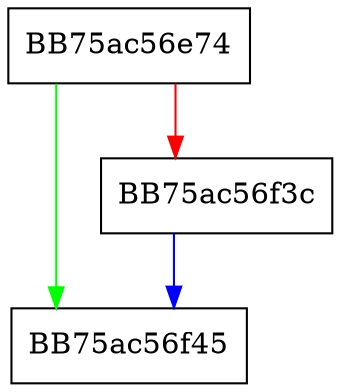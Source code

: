 digraph DecompressXZStream {
  node [shape="box"];
  graph [splines=ortho];
  BB75ac56e74 -> BB75ac56f45 [color="green"];
  BB75ac56e74 -> BB75ac56f3c [color="red"];
  BB75ac56f3c -> BB75ac56f45 [color="blue"];
}